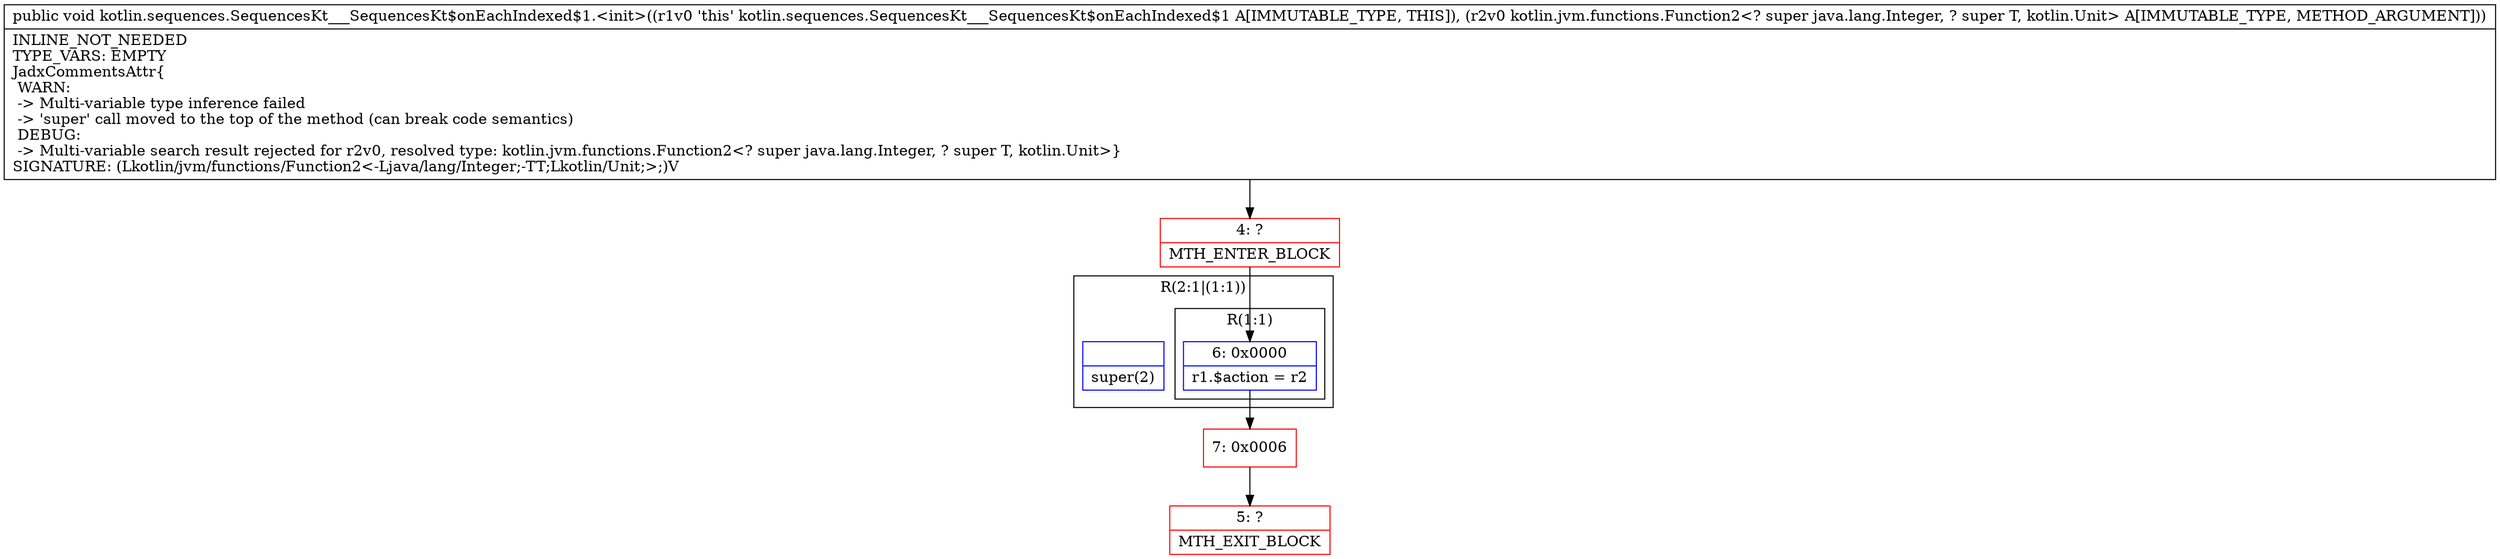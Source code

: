 digraph "CFG forkotlin.sequences.SequencesKt___SequencesKt$onEachIndexed$1.\<init\>(Lkotlin\/jvm\/functions\/Function2;)V" {
subgraph cluster_Region_2029868532 {
label = "R(2:1|(1:1))";
node [shape=record,color=blue];
Node_InsnContainer_1222015294 [shape=record,label="{|super(2)\l}"];
subgraph cluster_Region_698888117 {
label = "R(1:1)";
node [shape=record,color=blue];
Node_6 [shape=record,label="{6\:\ 0x0000|r1.$action = r2\l}"];
}
}
Node_4 [shape=record,color=red,label="{4\:\ ?|MTH_ENTER_BLOCK\l}"];
Node_7 [shape=record,color=red,label="{7\:\ 0x0006}"];
Node_5 [shape=record,color=red,label="{5\:\ ?|MTH_EXIT_BLOCK\l}"];
MethodNode[shape=record,label="{public void kotlin.sequences.SequencesKt___SequencesKt$onEachIndexed$1.\<init\>((r1v0 'this' kotlin.sequences.SequencesKt___SequencesKt$onEachIndexed$1 A[IMMUTABLE_TYPE, THIS]), (r2v0 kotlin.jvm.functions.Function2\<? super java.lang.Integer, ? super T, kotlin.Unit\> A[IMMUTABLE_TYPE, METHOD_ARGUMENT]))  | INLINE_NOT_NEEDED\lTYPE_VARS: EMPTY\lJadxCommentsAttr\{\l WARN: \l \-\> Multi\-variable type inference failed\l \-\> 'super' call moved to the top of the method (can break code semantics)\l DEBUG: \l \-\> Multi\-variable search result rejected for r2v0, resolved type: kotlin.jvm.functions.Function2\<? super java.lang.Integer, ? super T, kotlin.Unit\>\}\lSIGNATURE: (Lkotlin\/jvm\/functions\/Function2\<\-Ljava\/lang\/Integer;\-TT;Lkotlin\/Unit;\>;)V\l}"];
MethodNode -> Node_4;Node_6 -> Node_7;
Node_4 -> Node_6;
Node_7 -> Node_5;
}

